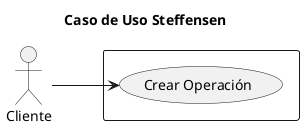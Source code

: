 @startuml

title Caso de Uso Steffensen

left to right direction

actor Cliente as user

rectangle  {
    usecase "Crear Operación" as crear
}

user --> crear: ""

@enduml